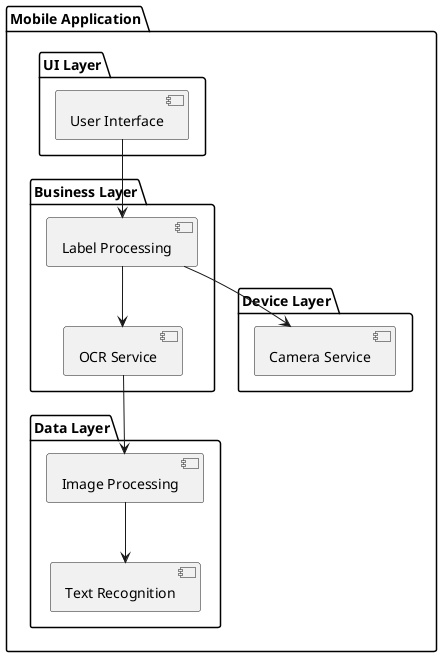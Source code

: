 @startuml CanadaPostOCR

skinparam componentStyle uml2
skinparam backgroundColor white

package "Mobile Application" {
    package "UI Layer" {
        [User Interface] as UI
    }

    package "Business Layer" {
        [Label Processing] as LP
        [OCR Service] as OCR
    }

    package "Data Layer" {
        [Image Processing] as IP
        [Text Recognition] as TR
    }

    package "Device Layer" {
        [Camera Service] as CS
    }
}

UI --> LP
LP --> OCR
OCR --> IP
IP --> TR
LP --> CS

@enduml
